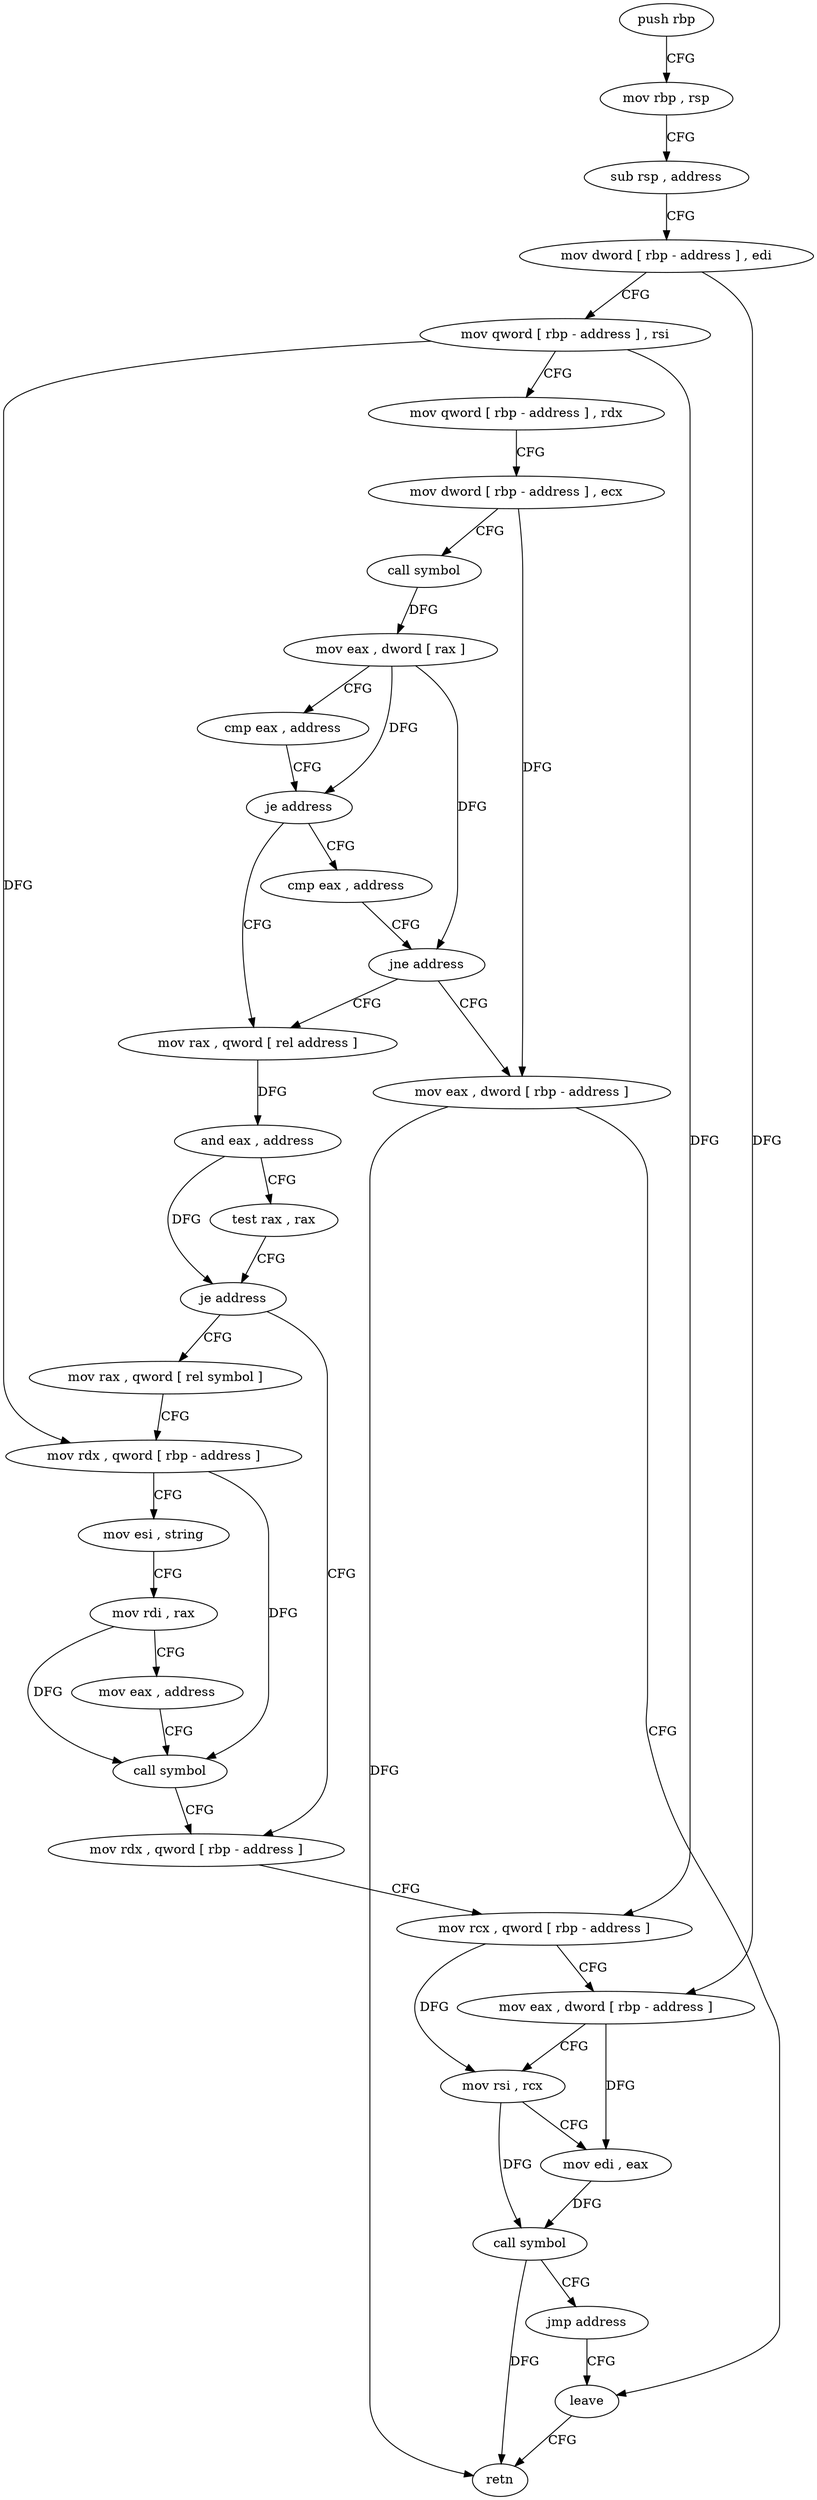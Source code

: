 digraph "func" {
"4255116" [label = "push rbp" ]
"4255117" [label = "mov rbp , rsp" ]
"4255120" [label = "sub rsp , address" ]
"4255124" [label = "mov dword [ rbp - address ] , edi" ]
"4255127" [label = "mov qword [ rbp - address ] , rsi" ]
"4255131" [label = "mov qword [ rbp - address ] , rdx" ]
"4255135" [label = "mov dword [ rbp - address ] , ecx" ]
"4255138" [label = "call symbol" ]
"4255143" [label = "mov eax , dword [ rax ]" ]
"4255145" [label = "cmp eax , address" ]
"4255148" [label = "je address" ]
"4255155" [label = "mov rax , qword [ rel address ]" ]
"4255150" [label = "cmp eax , address" ]
"4255162" [label = "and eax , address" ]
"4255165" [label = "test rax , rax" ]
"4255168" [label = "je address" ]
"4255199" [label = "mov rdx , qword [ rbp - address ]" ]
"4255170" [label = "mov rax , qword [ rel symbol ]" ]
"4255153" [label = "jne address" ]
"4255222" [label = "mov eax , dword [ rbp - address ]" ]
"4255203" [label = "mov rcx , qword [ rbp - address ]" ]
"4255207" [label = "mov eax , dword [ rbp - address ]" ]
"4255210" [label = "mov rsi , rcx" ]
"4255213" [label = "mov edi , eax" ]
"4255215" [label = "call symbol" ]
"4255220" [label = "jmp address" ]
"4255225" [label = "leave" ]
"4255177" [label = "mov rdx , qword [ rbp - address ]" ]
"4255181" [label = "mov esi , string" ]
"4255186" [label = "mov rdi , rax" ]
"4255189" [label = "mov eax , address" ]
"4255194" [label = "call symbol" ]
"4255226" [label = "retn" ]
"4255116" -> "4255117" [ label = "CFG" ]
"4255117" -> "4255120" [ label = "CFG" ]
"4255120" -> "4255124" [ label = "CFG" ]
"4255124" -> "4255127" [ label = "CFG" ]
"4255124" -> "4255207" [ label = "DFG" ]
"4255127" -> "4255131" [ label = "CFG" ]
"4255127" -> "4255203" [ label = "DFG" ]
"4255127" -> "4255177" [ label = "DFG" ]
"4255131" -> "4255135" [ label = "CFG" ]
"4255135" -> "4255138" [ label = "CFG" ]
"4255135" -> "4255222" [ label = "DFG" ]
"4255138" -> "4255143" [ label = "DFG" ]
"4255143" -> "4255145" [ label = "CFG" ]
"4255143" -> "4255148" [ label = "DFG" ]
"4255143" -> "4255153" [ label = "DFG" ]
"4255145" -> "4255148" [ label = "CFG" ]
"4255148" -> "4255155" [ label = "CFG" ]
"4255148" -> "4255150" [ label = "CFG" ]
"4255155" -> "4255162" [ label = "DFG" ]
"4255150" -> "4255153" [ label = "CFG" ]
"4255162" -> "4255165" [ label = "CFG" ]
"4255162" -> "4255168" [ label = "DFG" ]
"4255165" -> "4255168" [ label = "CFG" ]
"4255168" -> "4255199" [ label = "CFG" ]
"4255168" -> "4255170" [ label = "CFG" ]
"4255199" -> "4255203" [ label = "CFG" ]
"4255170" -> "4255177" [ label = "CFG" ]
"4255153" -> "4255222" [ label = "CFG" ]
"4255153" -> "4255155" [ label = "CFG" ]
"4255222" -> "4255225" [ label = "CFG" ]
"4255222" -> "4255226" [ label = "DFG" ]
"4255203" -> "4255207" [ label = "CFG" ]
"4255203" -> "4255210" [ label = "DFG" ]
"4255207" -> "4255210" [ label = "CFG" ]
"4255207" -> "4255213" [ label = "DFG" ]
"4255210" -> "4255213" [ label = "CFG" ]
"4255210" -> "4255215" [ label = "DFG" ]
"4255213" -> "4255215" [ label = "DFG" ]
"4255215" -> "4255220" [ label = "CFG" ]
"4255215" -> "4255226" [ label = "DFG" ]
"4255220" -> "4255225" [ label = "CFG" ]
"4255225" -> "4255226" [ label = "CFG" ]
"4255177" -> "4255181" [ label = "CFG" ]
"4255177" -> "4255194" [ label = "DFG" ]
"4255181" -> "4255186" [ label = "CFG" ]
"4255186" -> "4255189" [ label = "CFG" ]
"4255186" -> "4255194" [ label = "DFG" ]
"4255189" -> "4255194" [ label = "CFG" ]
"4255194" -> "4255199" [ label = "CFG" ]
}
